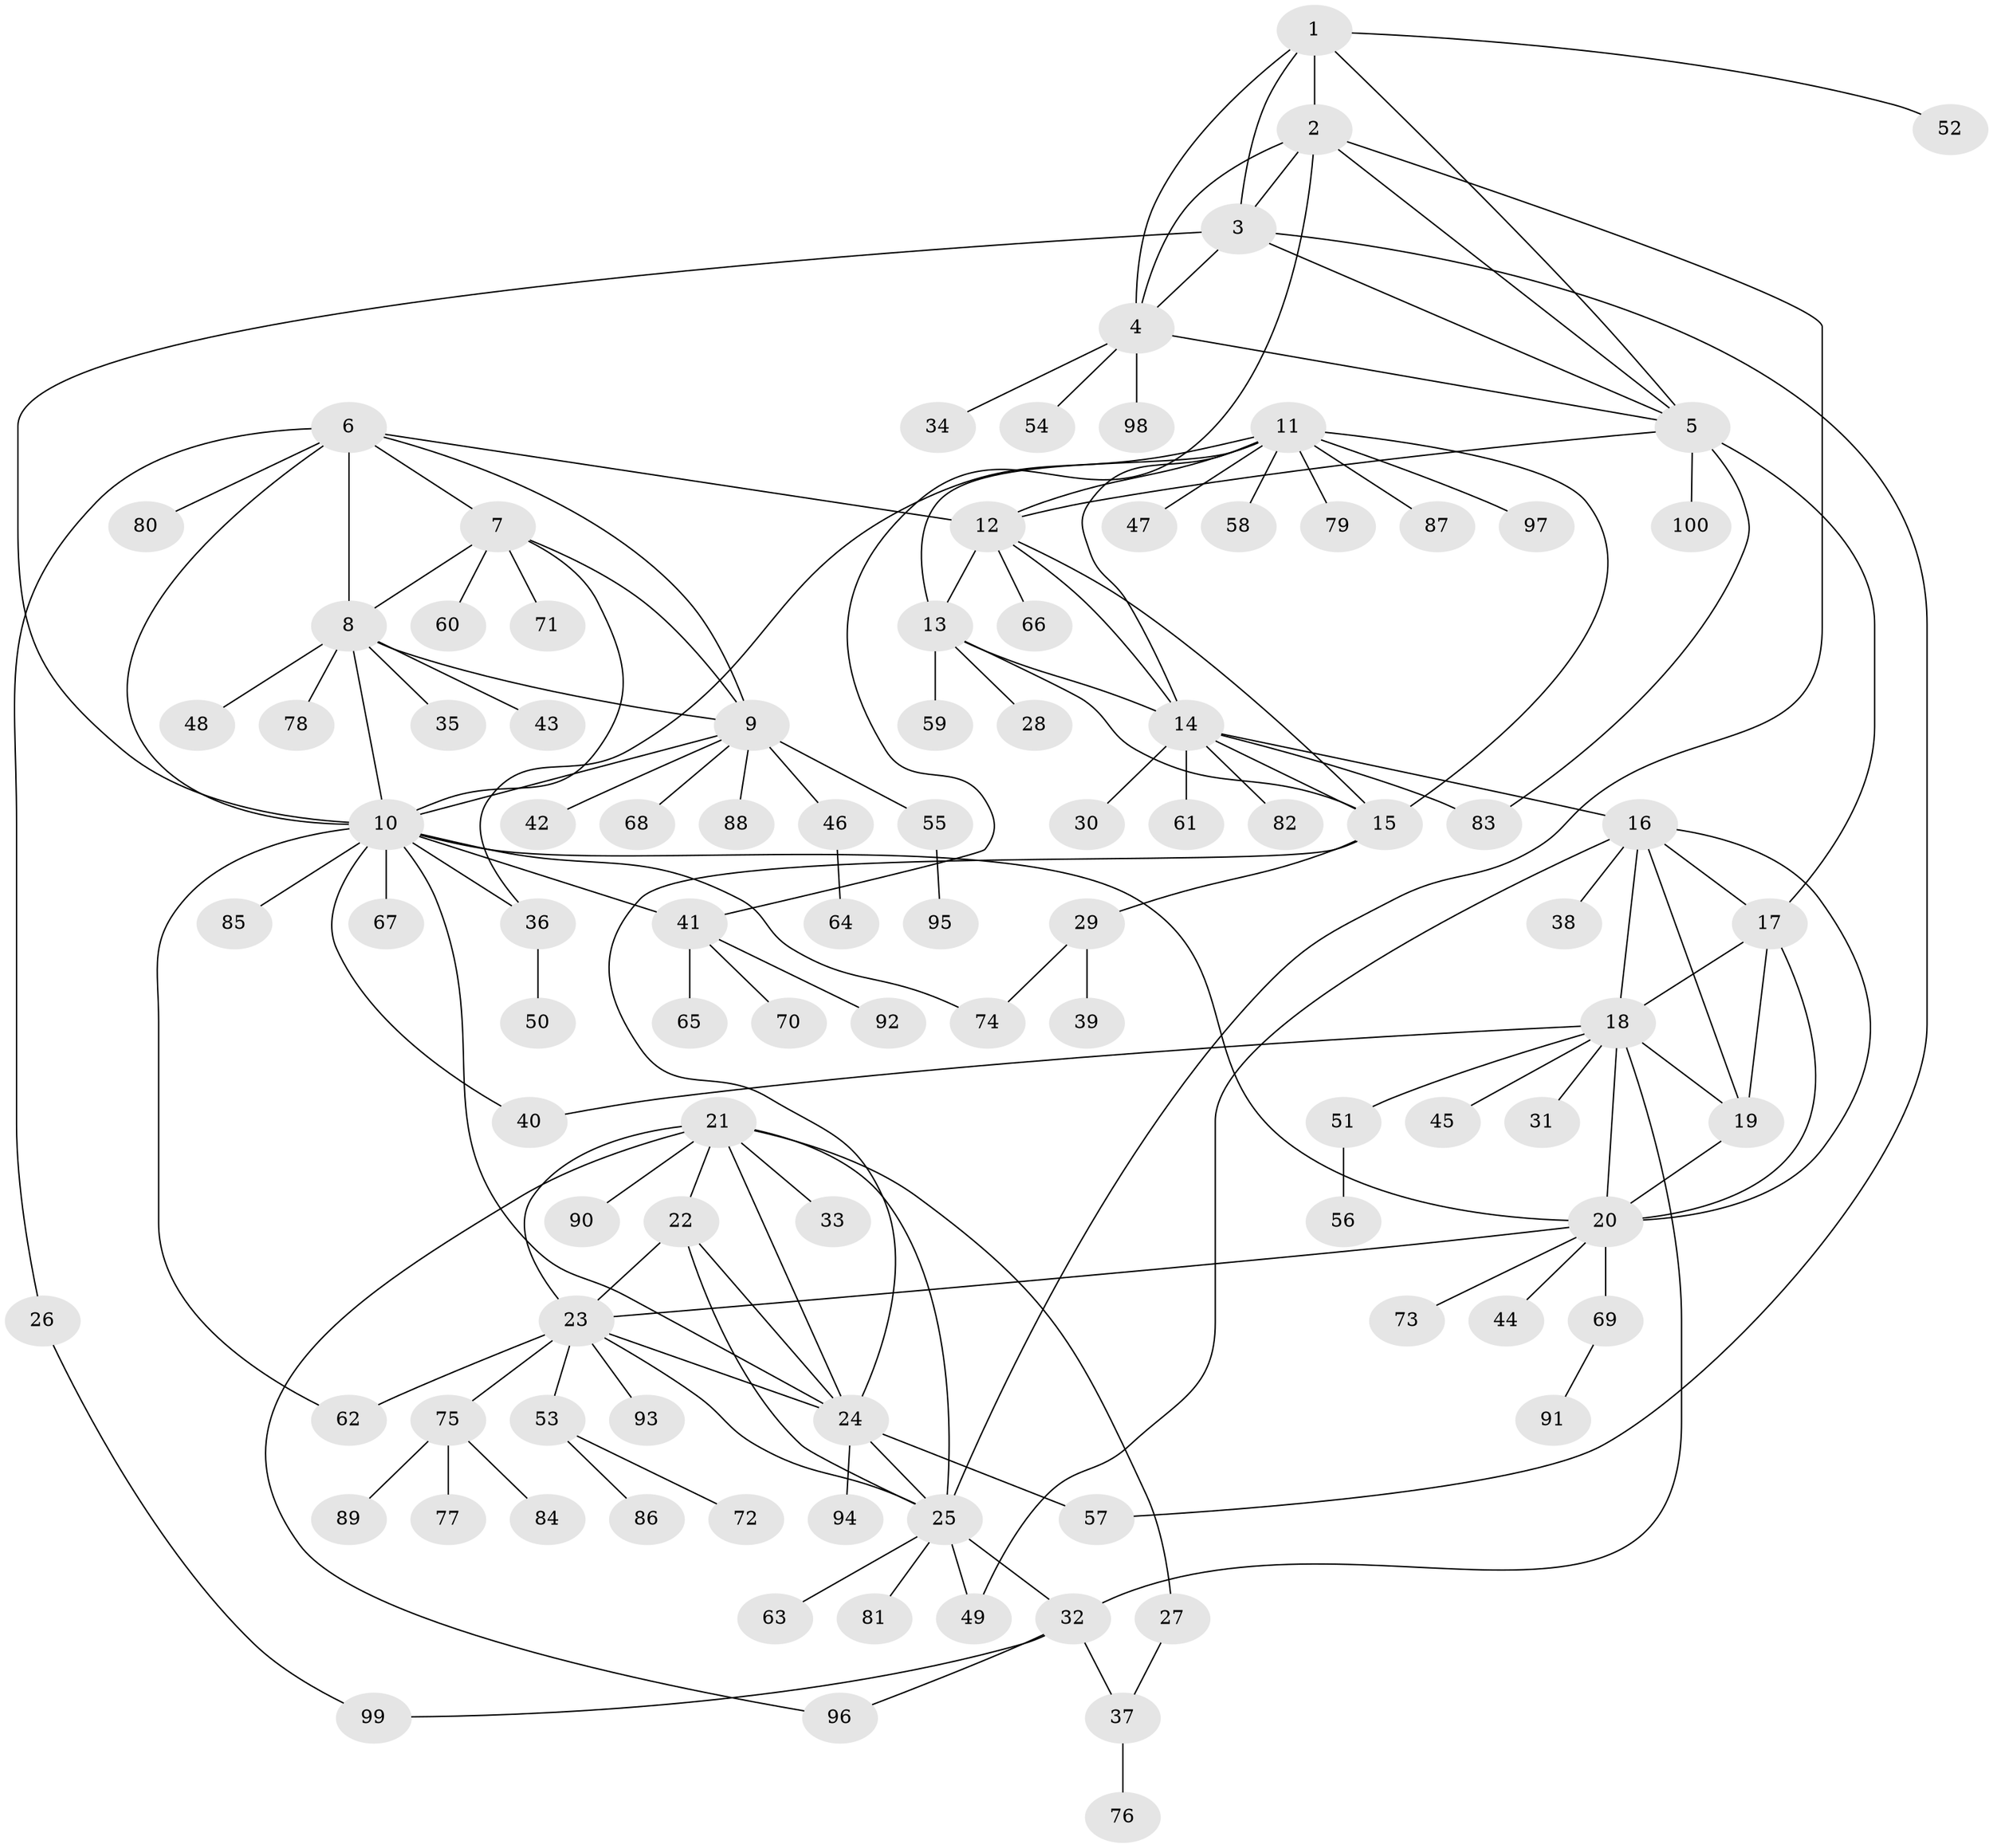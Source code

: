 // Generated by graph-tools (version 1.1) at 2025/26/03/09/25 03:26:37]
// undirected, 100 vertices, 147 edges
graph export_dot {
graph [start="1"]
  node [color=gray90,style=filled];
  1;
  2;
  3;
  4;
  5;
  6;
  7;
  8;
  9;
  10;
  11;
  12;
  13;
  14;
  15;
  16;
  17;
  18;
  19;
  20;
  21;
  22;
  23;
  24;
  25;
  26;
  27;
  28;
  29;
  30;
  31;
  32;
  33;
  34;
  35;
  36;
  37;
  38;
  39;
  40;
  41;
  42;
  43;
  44;
  45;
  46;
  47;
  48;
  49;
  50;
  51;
  52;
  53;
  54;
  55;
  56;
  57;
  58;
  59;
  60;
  61;
  62;
  63;
  64;
  65;
  66;
  67;
  68;
  69;
  70;
  71;
  72;
  73;
  74;
  75;
  76;
  77;
  78;
  79;
  80;
  81;
  82;
  83;
  84;
  85;
  86;
  87;
  88;
  89;
  90;
  91;
  92;
  93;
  94;
  95;
  96;
  97;
  98;
  99;
  100;
  1 -- 2;
  1 -- 3;
  1 -- 4;
  1 -- 5;
  1 -- 52;
  2 -- 3;
  2 -- 4;
  2 -- 5;
  2 -- 25;
  2 -- 41;
  3 -- 4;
  3 -- 5;
  3 -- 10;
  3 -- 57;
  4 -- 5;
  4 -- 34;
  4 -- 54;
  4 -- 98;
  5 -- 12;
  5 -- 17;
  5 -- 83;
  5 -- 100;
  6 -- 7;
  6 -- 8;
  6 -- 9;
  6 -- 10;
  6 -- 12;
  6 -- 26;
  6 -- 80;
  7 -- 8;
  7 -- 9;
  7 -- 10;
  7 -- 60;
  7 -- 71;
  8 -- 9;
  8 -- 10;
  8 -- 35;
  8 -- 43;
  8 -- 48;
  8 -- 78;
  9 -- 10;
  9 -- 42;
  9 -- 46;
  9 -- 55;
  9 -- 68;
  9 -- 88;
  10 -- 20;
  10 -- 24;
  10 -- 36;
  10 -- 40;
  10 -- 41;
  10 -- 62;
  10 -- 67;
  10 -- 74;
  10 -- 85;
  11 -- 12;
  11 -- 13;
  11 -- 14;
  11 -- 15;
  11 -- 36;
  11 -- 47;
  11 -- 58;
  11 -- 79;
  11 -- 87;
  11 -- 97;
  12 -- 13;
  12 -- 14;
  12 -- 15;
  12 -- 66;
  13 -- 14;
  13 -- 15;
  13 -- 28;
  13 -- 59;
  14 -- 15;
  14 -- 16;
  14 -- 30;
  14 -- 61;
  14 -- 82;
  14 -- 83;
  15 -- 24;
  15 -- 29;
  16 -- 17;
  16 -- 18;
  16 -- 19;
  16 -- 20;
  16 -- 38;
  16 -- 49;
  17 -- 18;
  17 -- 19;
  17 -- 20;
  18 -- 19;
  18 -- 20;
  18 -- 31;
  18 -- 32;
  18 -- 40;
  18 -- 45;
  18 -- 51;
  19 -- 20;
  20 -- 23;
  20 -- 44;
  20 -- 69;
  20 -- 73;
  21 -- 22;
  21 -- 23;
  21 -- 24;
  21 -- 25;
  21 -- 27;
  21 -- 33;
  21 -- 90;
  21 -- 96;
  22 -- 23;
  22 -- 24;
  22 -- 25;
  23 -- 24;
  23 -- 25;
  23 -- 53;
  23 -- 62;
  23 -- 75;
  23 -- 93;
  24 -- 25;
  24 -- 57;
  24 -- 94;
  25 -- 32;
  25 -- 49;
  25 -- 63;
  25 -- 81;
  26 -- 99;
  27 -- 37;
  29 -- 39;
  29 -- 74;
  32 -- 37;
  32 -- 96;
  32 -- 99;
  36 -- 50;
  37 -- 76;
  41 -- 65;
  41 -- 70;
  41 -- 92;
  46 -- 64;
  51 -- 56;
  53 -- 72;
  53 -- 86;
  55 -- 95;
  69 -- 91;
  75 -- 77;
  75 -- 84;
  75 -- 89;
}
